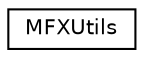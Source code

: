 digraph "Graphical Class Hierarchy"
{
  edge [fontname="Helvetica",fontsize="10",labelfontname="Helvetica",labelfontsize="10"];
  node [fontname="Helvetica",fontsize="10",shape=record];
  rankdir="LR";
  Node0 [label="MFXUtils",height=0.2,width=0.4,color="black", fillcolor="white", style="filled",URL="$d0/df8/class_m_f_x_utils.html",tooltip="Some helper functions for FOX. "];
}

